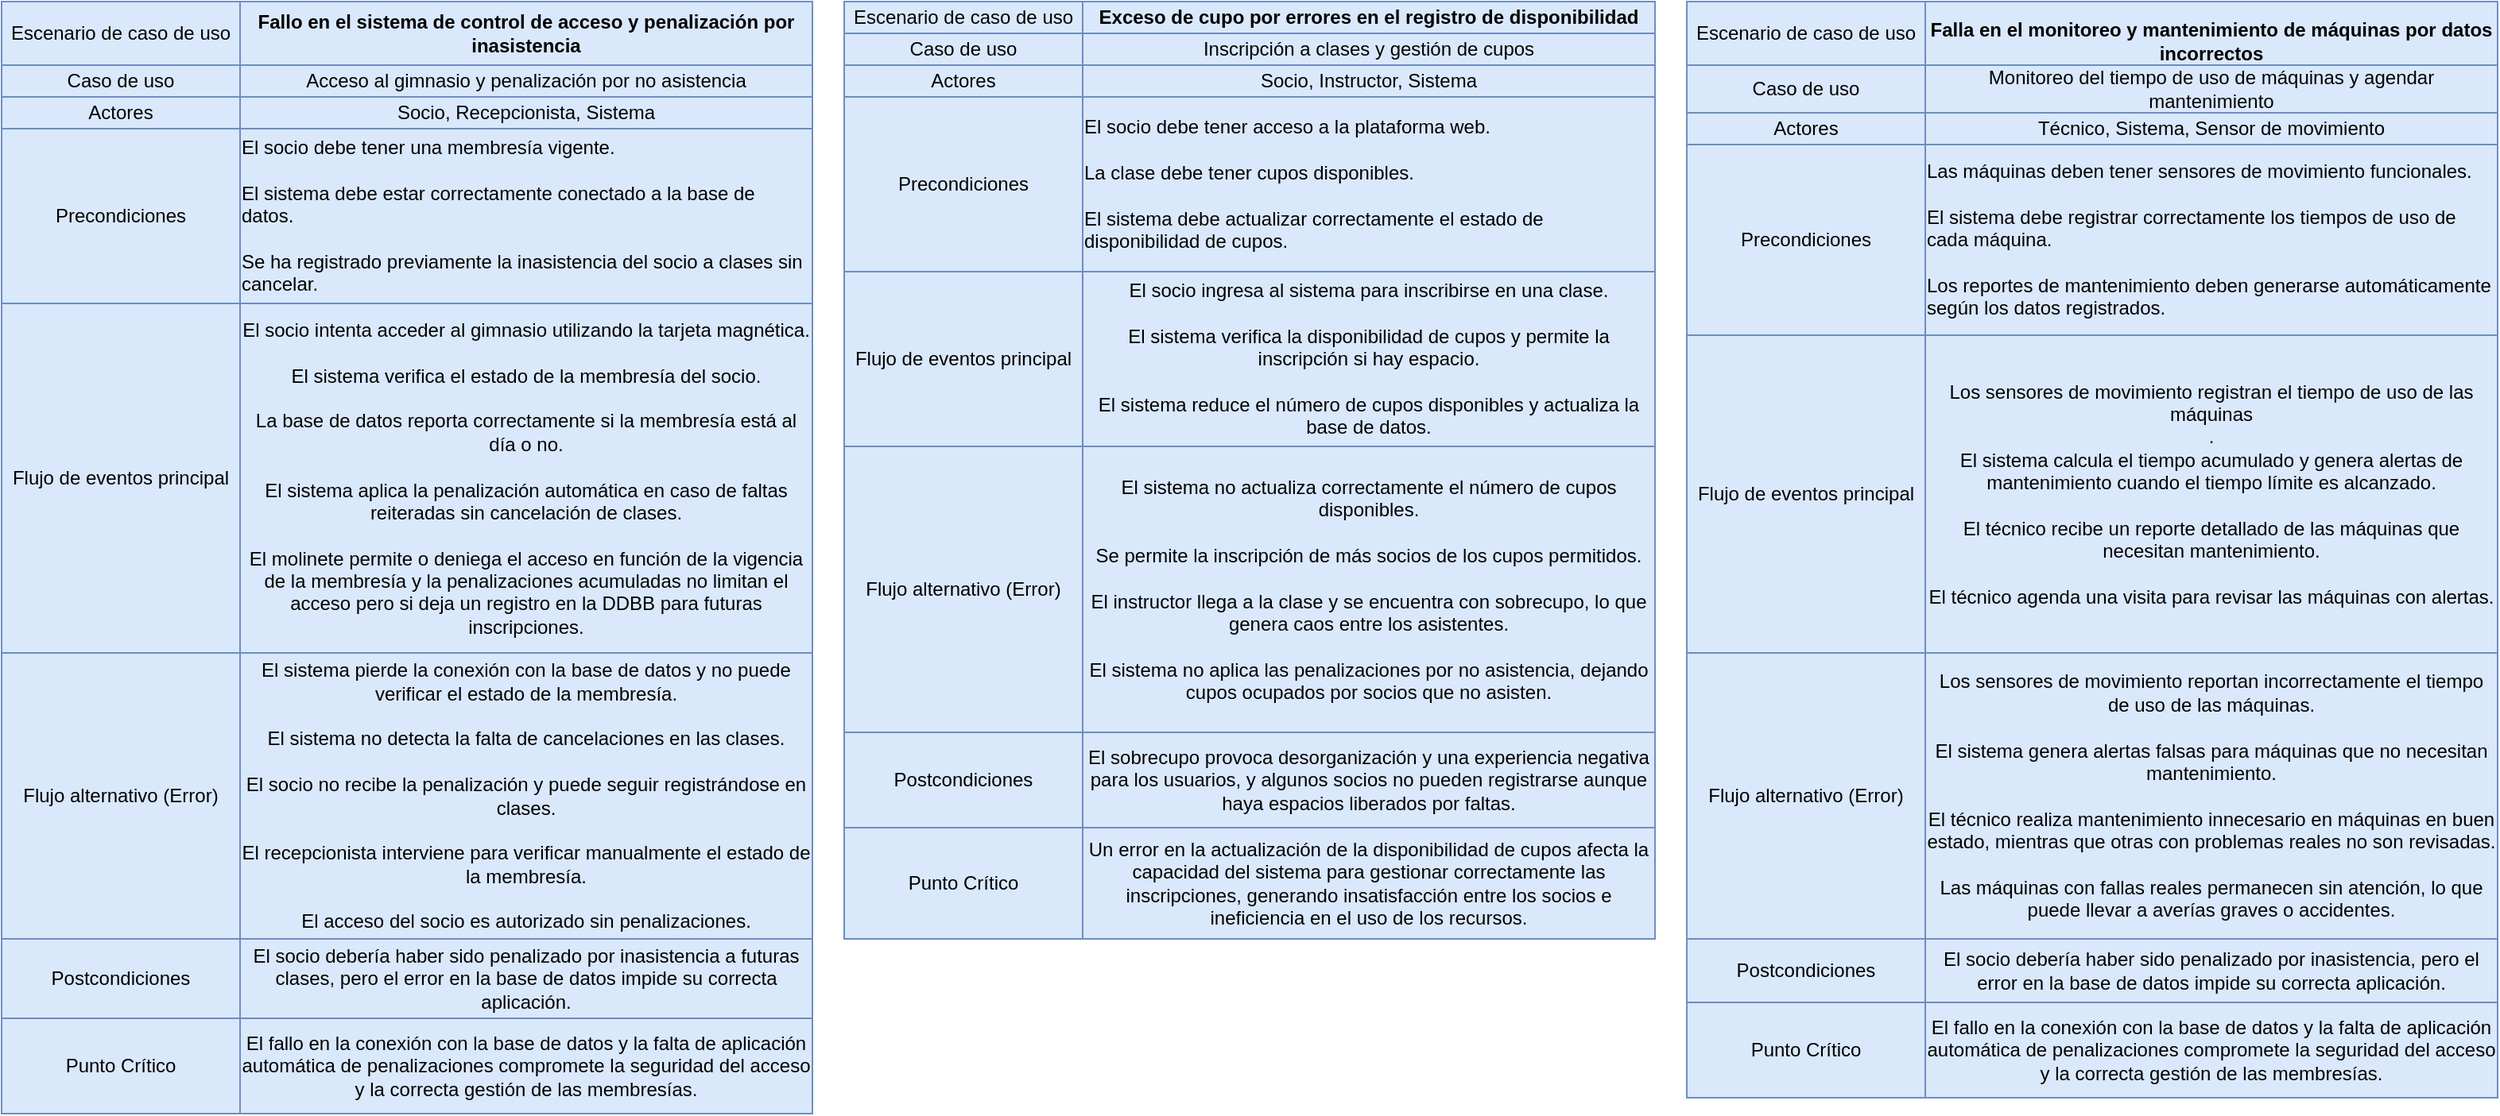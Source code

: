 <mxfile version="24.7.8">
  <diagram name="Página-1" id="MDa6ee4qVsymz267FZ2b">
    <mxGraphModel dx="2620" dy="1055" grid="1" gridSize="10" guides="1" tooltips="1" connect="1" arrows="1" fold="1" page="1" pageScale="1" pageWidth="827" pageHeight="1169" math="0" shadow="0">
      <root>
        <mxCell id="0" />
        <mxCell id="1" parent="0" />
        <mxCell id="-zvzukbL2mYfY_jgGDVD-35" value="Escenario de caso de uso" style="rounded=0;whiteSpace=wrap;html=1;fillColor=#dae8fc;strokeColor=#6c8ebf;" vertex="1" parent="1">
          <mxGeometry x="-810" y="20" width="150" height="40" as="geometry" />
        </mxCell>
        <mxCell id="-zvzukbL2mYfY_jgGDVD-36" value="&lt;b&gt;Fallo en el sistema de control de acceso y penalización por inasistencia&lt;/b&gt;" style="rounded=0;whiteSpace=wrap;html=1;fillColor=#dae8fc;strokeColor=#6c8ebf;" vertex="1" parent="1">
          <mxGeometry x="-660" y="20" width="360" height="40" as="geometry" />
        </mxCell>
        <mxCell id="-zvzukbL2mYfY_jgGDVD-38" value="Actores" style="rounded=0;whiteSpace=wrap;html=1;fillColor=#dae8fc;strokeColor=#6c8ebf;" vertex="1" parent="1">
          <mxGeometry x="-810" y="80" width="150" height="20" as="geometry" />
        </mxCell>
        <mxCell id="-zvzukbL2mYfY_jgGDVD-39" value="&lt;span style=&quot;background-color: initial;&quot;&gt;Socio,&amp;nbsp;&lt;/span&gt;&lt;span style=&quot;background-color: initial;&quot;&gt;Recepcionista,&amp;nbsp;&lt;/span&gt;&lt;span style=&quot;background-color: initial;&quot;&gt;Sistema&lt;/span&gt;" style="rounded=0;whiteSpace=wrap;html=1;fillColor=#dae8fc;strokeColor=#6c8ebf;" vertex="1" parent="1">
          <mxGeometry x="-660" y="80" width="360" height="20" as="geometry" />
        </mxCell>
        <mxCell id="-zvzukbL2mYfY_jgGDVD-40" value="Precondiciones" style="rounded=0;whiteSpace=wrap;html=1;fillColor=#dae8fc;strokeColor=#6c8ebf;" vertex="1" parent="1">
          <mxGeometry x="-810" y="100" width="150" height="110" as="geometry" />
        </mxCell>
        <mxCell id="-zvzukbL2mYfY_jgGDVD-41" value="&lt;div style=&quot;text-align: left;&quot;&gt;&lt;span style=&quot;background-color: initial;&quot;&gt;El socio debe tener una membresía vigente.&lt;/span&gt;&lt;/div&gt;&lt;div style=&quot;text-align: left;&quot;&gt;&lt;span style=&quot;background-color: initial;&quot;&gt;&lt;br&gt;&lt;/span&gt;&lt;/div&gt;&lt;span style=&quot;background-color: initial;&quot;&gt;&lt;div style=&quot;text-align: left;&quot;&gt;&lt;span style=&quot;background-color: initial;&quot;&gt;El sistema debe estar correctamente conectado a la base de datos.&lt;/span&gt;&lt;/div&gt;&lt;div style=&quot;text-align: left;&quot;&gt;&lt;span style=&quot;background-color: initial;&quot;&gt;&lt;br&gt;&lt;/span&gt;&lt;/div&gt;&lt;/span&gt;&lt;span style=&quot;background-color: initial;&quot;&gt;&lt;div style=&quot;text-align: left;&quot;&gt;&lt;span style=&quot;background-color: initial;&quot;&gt;Se ha registrado previamente la inasistencia del socio a clases sin cancelar.&lt;/span&gt;&lt;/div&gt;&lt;/span&gt;" style="rounded=0;whiteSpace=wrap;html=1;fillColor=#dae8fc;strokeColor=#6c8ebf;align=center;" vertex="1" parent="1">
          <mxGeometry x="-660" y="100" width="360" height="110" as="geometry" />
        </mxCell>
        <mxCell id="-zvzukbL2mYfY_jgGDVD-42" value="Flujo de eventos principal" style="rounded=0;whiteSpace=wrap;html=1;fillColor=#dae8fc;strokeColor=#6c8ebf;" vertex="1" parent="1">
          <mxGeometry x="-810" y="210" width="150" height="220" as="geometry" />
        </mxCell>
        <mxCell id="-zvzukbL2mYfY_jgGDVD-43" value="&lt;span style=&quot;background-color: initial;&quot;&gt;El socio intenta acceder al gimnasio utilizando la tarjeta magnética.&lt;/span&gt;&lt;div&gt;&lt;br&gt;&lt;span style=&quot;background-color: initial;&quot;&gt;El sistema verifica el estado de la membresía del socio.&lt;/span&gt;&lt;/div&gt;&lt;div&gt;&lt;br&gt;&lt;span style=&quot;background-color: initial;&quot;&gt;La base de datos reporta correctamente si la membresía está al día o no.&lt;/span&gt;&lt;/div&gt;&lt;div&gt;&lt;br&gt;&lt;span style=&quot;background-color: initial;&quot;&gt;El sistema aplica la penalización automática en caso de faltas reiteradas sin cancelación de clases.&lt;/span&gt;&lt;/div&gt;&lt;div&gt;&lt;br&gt;&lt;span style=&quot;background-color: initial;&quot;&gt;El molinete permite o deniega el acceso en función de la vigencia de la membresía y la penalizaciones acumuladas no limitan el acceso pero si deja un registro en la DDBB para futuras inscripciones.&lt;/span&gt;&lt;br&gt;&lt;/div&gt;" style="rounded=0;whiteSpace=wrap;html=1;fillColor=#dae8fc;strokeColor=#6c8ebf;" vertex="1" parent="1">
          <mxGeometry x="-660" y="210" width="360" height="220" as="geometry" />
        </mxCell>
        <mxCell id="-zvzukbL2mYfY_jgGDVD-52" value="Flujo alternativo (Error)" style="rounded=0;whiteSpace=wrap;html=1;fillColor=#dae8fc;strokeColor=#6c8ebf;" vertex="1" parent="1">
          <mxGeometry x="-810" y="430" width="150" height="180" as="geometry" />
        </mxCell>
        <mxCell id="-zvzukbL2mYfY_jgGDVD-53" value="&lt;span style=&quot;background-color: initial;&quot;&gt;El sistema pierde la conexión con la base de datos y no puede verificar el estado de la membresía.&lt;/span&gt;&lt;div&gt;&lt;br&gt;&lt;span style=&quot;background-color: initial;&quot;&gt;El sistema no detecta la falta de cancelaciones en las clases.&lt;/span&gt;&lt;/div&gt;&lt;div&gt;&lt;br&gt;&lt;span style=&quot;background-color: initial;&quot;&gt;El socio no recibe la penalización y puede seguir registrándose en clases.&lt;/span&gt;&lt;/div&gt;&lt;div&gt;&lt;br&gt;&lt;span style=&quot;background-color: initial;&quot;&gt;El recepcionista interviene para verificar manualmente el estado de la membresía.&lt;/span&gt;&lt;/div&gt;&lt;div&gt;&lt;br&gt;&lt;span style=&quot;background-color: initial;&quot;&gt;El acceso del socio es autorizado sin penalizaciones.&lt;/span&gt;&lt;/div&gt;" style="rounded=0;whiteSpace=wrap;html=1;fillColor=#dae8fc;strokeColor=#6c8ebf;" vertex="1" parent="1">
          <mxGeometry x="-660" y="430" width="360" height="180" as="geometry" />
        </mxCell>
        <mxCell id="-zvzukbL2mYfY_jgGDVD-54" value="Postcondiciones" style="rounded=0;whiteSpace=wrap;html=1;fillColor=#dae8fc;strokeColor=#6c8ebf;" vertex="1" parent="1">
          <mxGeometry x="-810" y="610" width="150" height="50" as="geometry" />
        </mxCell>
        <mxCell id="-zvzukbL2mYfY_jgGDVD-55" value="El socio debería haber sido penalizado por inasistencia a futuras clases, pero el error en la base de datos impide su correcta aplicación." style="rounded=0;whiteSpace=wrap;html=1;fillColor=#dae8fc;strokeColor=#6c8ebf;" vertex="1" parent="1">
          <mxGeometry x="-660" y="610" width="360" height="50" as="geometry" />
        </mxCell>
        <mxCell id="-zvzukbL2mYfY_jgGDVD-56" value="Punto Crítico" style="rounded=0;whiteSpace=wrap;html=1;fillColor=#dae8fc;strokeColor=#6c8ebf;" vertex="1" parent="1">
          <mxGeometry x="-810" y="660" width="150" height="60" as="geometry" />
        </mxCell>
        <mxCell id="-zvzukbL2mYfY_jgGDVD-57" value="El fallo en la conexión con la base de datos y la falta de aplicación automática de penalizaciones compromete la seguridad del acceso y la correcta gestión de las membresías." style="rounded=0;whiteSpace=wrap;html=1;fillColor=#dae8fc;strokeColor=#6c8ebf;" vertex="1" parent="1">
          <mxGeometry x="-660" y="660" width="360" height="60" as="geometry" />
        </mxCell>
        <mxCell id="-zvzukbL2mYfY_jgGDVD-94" value="Escenario de caso de uso" style="rounded=0;whiteSpace=wrap;html=1;fillColor=#dae8fc;strokeColor=#6c8ebf;" vertex="1" parent="1">
          <mxGeometry x="-280" y="20" width="150" height="20" as="geometry" />
        </mxCell>
        <mxCell id="-zvzukbL2mYfY_jgGDVD-95" value="&lt;b&gt; Exceso de cupo por errores en el registro de disponibilidad&lt;/b&gt;" style="rounded=0;whiteSpace=wrap;html=1;fillColor=#dae8fc;strokeColor=#6c8ebf;" vertex="1" parent="1">
          <mxGeometry x="-130" y="20" width="360" height="20" as="geometry" />
        </mxCell>
        <mxCell id="-zvzukbL2mYfY_jgGDVD-96" value="Actores" style="rounded=0;whiteSpace=wrap;html=1;fillColor=#dae8fc;strokeColor=#6c8ebf;" vertex="1" parent="1">
          <mxGeometry x="-280" y="60" width="150" height="20" as="geometry" />
        </mxCell>
        <mxCell id="-zvzukbL2mYfY_jgGDVD-97" value="&lt;span style=&quot;background-color: initial;&quot;&gt;Socio, Instructor&lt;/span&gt;&lt;span style=&quot;background-color: initial;&quot;&gt;,&amp;nbsp;&lt;/span&gt;&lt;span style=&quot;background-color: initial;&quot;&gt;Sistema&lt;/span&gt;" style="rounded=0;whiteSpace=wrap;html=1;fillColor=#dae8fc;strokeColor=#6c8ebf;" vertex="1" parent="1">
          <mxGeometry x="-130" y="60" width="360" height="20" as="geometry" />
        </mxCell>
        <mxCell id="-zvzukbL2mYfY_jgGDVD-98" value="Precondiciones" style="rounded=0;whiteSpace=wrap;html=1;fillColor=#dae8fc;strokeColor=#6c8ebf;" vertex="1" parent="1">
          <mxGeometry x="-280" y="80" width="150" height="110" as="geometry" />
        </mxCell>
        <mxCell id="-zvzukbL2mYfY_jgGDVD-99" value="&lt;div style=&quot;text-align: left;&quot;&gt;&lt;span style=&quot;background-color: initial;&quot;&gt;El socio debe tener acceso a la plataforma web.&lt;/span&gt;&lt;/div&gt;&lt;div style=&quot;text-align: left;&quot;&gt;&lt;br&gt;&lt;span style=&quot;background-color: initial;&quot;&gt;La clase debe tener cupos disponibles.&lt;/span&gt;&lt;/div&gt;&lt;div style=&quot;text-align: left;&quot;&gt;&lt;br&gt;&lt;span style=&quot;background-color: initial;&quot;&gt;El sistema debe actualizar correctamente el estado de disponibilidad de cupos.&lt;/span&gt;&lt;br&gt;&lt;/div&gt;" style="rounded=0;whiteSpace=wrap;html=1;fillColor=#dae8fc;strokeColor=#6c8ebf;align=center;" vertex="1" parent="1">
          <mxGeometry x="-130" y="80" width="360" height="110" as="geometry" />
        </mxCell>
        <mxCell id="-zvzukbL2mYfY_jgGDVD-100" value="Flujo de eventos principal" style="rounded=0;whiteSpace=wrap;html=1;fillColor=#dae8fc;strokeColor=#6c8ebf;" vertex="1" parent="1">
          <mxGeometry x="-280" y="190" width="150" height="110" as="geometry" />
        </mxCell>
        <mxCell id="-zvzukbL2mYfY_jgGDVD-101" value="&lt;span style=&quot;background-color: initial;&quot;&gt;El socio ingresa al sistema para inscribirse en una clase.&lt;/span&gt;&lt;div&gt;&lt;br&gt;&lt;span style=&quot;background-color: initial;&quot;&gt;El sistema verifica la disponibilidad de cupos y permite la inscripción si hay espacio.&lt;/span&gt;&lt;/div&gt;&lt;div&gt;&lt;br&gt;&lt;span style=&quot;background-color: initial;&quot;&gt;El sistema reduce el número de cupos disponibles y actualiza la base de datos.&lt;/span&gt;&lt;br&gt;&lt;/div&gt;" style="rounded=0;whiteSpace=wrap;html=1;fillColor=#dae8fc;strokeColor=#6c8ebf;" vertex="1" parent="1">
          <mxGeometry x="-130" y="190" width="360" height="110" as="geometry" />
        </mxCell>
        <mxCell id="-zvzukbL2mYfY_jgGDVD-102" value="Flujo alternativo (Error)" style="rounded=0;whiteSpace=wrap;html=1;fillColor=#dae8fc;strokeColor=#6c8ebf;" vertex="1" parent="1">
          <mxGeometry x="-280" y="300" width="150" height="180" as="geometry" />
        </mxCell>
        <mxCell id="-zvzukbL2mYfY_jgGDVD-103" value="&lt;span style=&quot;background-color: initial;&quot;&gt;El sistema no actualiza correctamente el número de cupos disponibles.&lt;/span&gt;&lt;div&gt;&lt;br&gt;&lt;span style=&quot;background-color: initial;&quot;&gt;Se permite la inscripción de más socios de los cupos permitidos.&lt;/span&gt;&lt;/div&gt;&lt;div&gt;&lt;br&gt;&lt;span style=&quot;background-color: initial;&quot;&gt;El instructor llega a la clase y se encuentra con sobrecupo, lo que genera caos entre los asistentes.&lt;/span&gt;&lt;/div&gt;&lt;div&gt;&lt;br&gt;&lt;span style=&quot;background-color: initial;&quot;&gt;El sistema no aplica las penalizaciones por no asistencia, dejando cupos ocupados por socios que no asisten.&lt;/span&gt;&lt;br&gt;&lt;/div&gt;" style="rounded=0;whiteSpace=wrap;html=1;fillColor=#dae8fc;strokeColor=#6c8ebf;" vertex="1" parent="1">
          <mxGeometry x="-130" y="300" width="360" height="180" as="geometry" />
        </mxCell>
        <mxCell id="-zvzukbL2mYfY_jgGDVD-104" value="Postcondiciones" style="rounded=0;whiteSpace=wrap;html=1;fillColor=#dae8fc;strokeColor=#6c8ebf;" vertex="1" parent="1">
          <mxGeometry x="-280" y="480" width="150" height="60" as="geometry" />
        </mxCell>
        <mxCell id="-zvzukbL2mYfY_jgGDVD-105" value="El sobrecupo provoca desorganización y una experiencia negativa para los usuarios, y algunos socios no pueden registrarse aunque haya espacios liberados por faltas." style="rounded=0;whiteSpace=wrap;html=1;fillColor=#dae8fc;strokeColor=#6c8ebf;" vertex="1" parent="1">
          <mxGeometry x="-130" y="480" width="360" height="60" as="geometry" />
        </mxCell>
        <mxCell id="-zvzukbL2mYfY_jgGDVD-106" value="Punto Crítico" style="rounded=0;whiteSpace=wrap;html=1;fillColor=#dae8fc;strokeColor=#6c8ebf;" vertex="1" parent="1">
          <mxGeometry x="-280" y="540" width="150" height="70" as="geometry" />
        </mxCell>
        <mxCell id="-zvzukbL2mYfY_jgGDVD-107" value="Un error en la actualización de la disponibilidad de cupos afecta la capacidad del sistema para gestionar correctamente las inscripciones, generando insatisfacción entre los socios e ineficiencia en el uso de los recursos." style="rounded=0;whiteSpace=wrap;html=1;fillColor=#dae8fc;strokeColor=#6c8ebf;" vertex="1" parent="1">
          <mxGeometry x="-130" y="540" width="360" height="70" as="geometry" />
        </mxCell>
        <mxCell id="-zvzukbL2mYfY_jgGDVD-122" value="Escenario de caso de uso" style="rounded=0;whiteSpace=wrap;html=1;fillColor=#dae8fc;strokeColor=#6c8ebf;" vertex="1" parent="1">
          <mxGeometry x="250" y="20" width="150" height="40" as="geometry" />
        </mxCell>
        <mxCell id="-zvzukbL2mYfY_jgGDVD-123" value="&lt;b style=&quot;background-color: initial;&quot;&gt;Falla en el monitoreo y mantenimiento de máquinas por datos incorrectos&lt;/b&gt;" style="rounded=0;whiteSpace=wrap;html=1;fillColor=#dae8fc;strokeColor=#6c8ebf;" vertex="1" parent="1">
          <mxGeometry x="400" y="20" width="360" height="50" as="geometry" />
        </mxCell>
        <mxCell id="-zvzukbL2mYfY_jgGDVD-124" value="Actores" style="rounded=0;whiteSpace=wrap;html=1;fillColor=#dae8fc;strokeColor=#6c8ebf;" vertex="1" parent="1">
          <mxGeometry x="250" y="90" width="150" height="20" as="geometry" />
        </mxCell>
        <mxCell id="-zvzukbL2mYfY_jgGDVD-125" value="&lt;span style=&quot;background-color: initial;&quot;&gt;Técnico,&amp;nbsp;&lt;/span&gt;&lt;span style=&quot;background-color: initial;&quot;&gt;Sistema,&amp;nbsp;&lt;/span&gt;&lt;span style=&quot;background-color: initial;&quot;&gt;Sensor de movimiento&lt;/span&gt;" style="rounded=0;whiteSpace=wrap;html=1;fillColor=#dae8fc;strokeColor=#6c8ebf;" vertex="1" parent="1">
          <mxGeometry x="400" y="90" width="360" height="20" as="geometry" />
        </mxCell>
        <mxCell id="-zvzukbL2mYfY_jgGDVD-126" value="Precondiciones" style="rounded=0;whiteSpace=wrap;html=1;fillColor=#dae8fc;strokeColor=#6c8ebf;" vertex="1" parent="1">
          <mxGeometry x="250" y="110" width="150" height="120" as="geometry" />
        </mxCell>
        <mxCell id="-zvzukbL2mYfY_jgGDVD-127" value="&lt;div style=&quot;text-align: left;&quot;&gt;&lt;span style=&quot;background-color: initial;&quot;&gt;Las máquinas deben tener sensores de movimiento funcionales.&lt;/span&gt;&lt;/div&gt;&lt;div style=&quot;text-align: left;&quot;&gt;&lt;br&gt;&lt;span style=&quot;background-color: initial;&quot;&gt;El sistema debe registrar correctamente los tiempos de uso de cada máquina.&lt;/span&gt;&lt;/div&gt;&lt;div style=&quot;text-align: left;&quot;&gt;&lt;br&gt;&lt;span style=&quot;background-color: initial;&quot;&gt;Los reportes de mantenimiento deben generarse automáticamente según los datos registrados.&lt;/span&gt;&lt;br&gt;&lt;/div&gt;" style="rounded=0;whiteSpace=wrap;html=1;fillColor=#dae8fc;strokeColor=#6c8ebf;align=center;" vertex="1" parent="1">
          <mxGeometry x="400" y="110" width="360" height="120" as="geometry" />
        </mxCell>
        <mxCell id="-zvzukbL2mYfY_jgGDVD-128" value="Flujo de eventos principal" style="rounded=0;whiteSpace=wrap;html=1;fillColor=#dae8fc;strokeColor=#6c8ebf;" vertex="1" parent="1">
          <mxGeometry x="250" y="230" width="150" height="200" as="geometry" />
        </mxCell>
        <mxCell id="-zvzukbL2mYfY_jgGDVD-129" value="&lt;span style=&quot;background-color: initial;&quot;&gt;Los sensores de movimiento registran el tiempo de uso de las máquinas&lt;/span&gt;&lt;div&gt;&lt;span style=&quot;background-color: initial;&quot;&gt;.&lt;/span&gt;&lt;br&gt;&lt;span style=&quot;background-color: initial;&quot;&gt;El sistema calcula el tiempo acumulado y genera alertas de mantenimiento cuando el tiempo límite es alcanzado.&lt;/span&gt;&lt;/div&gt;&lt;div&gt;&lt;br&gt;&lt;span style=&quot;background-color: initial;&quot;&gt;El técnico recibe un reporte detallado de las máquinas que necesitan mantenimiento.&lt;/span&gt;&lt;/div&gt;&lt;div&gt;&lt;br&gt;&lt;span style=&quot;background-color: initial;&quot;&gt;El técnico agenda una visita para revisar las máquinas con alertas.&lt;/span&gt;&lt;br&gt;&lt;/div&gt;" style="rounded=0;whiteSpace=wrap;html=1;fillColor=#dae8fc;strokeColor=#6c8ebf;" vertex="1" parent="1">
          <mxGeometry x="400" y="230" width="360" height="200" as="geometry" />
        </mxCell>
        <mxCell id="-zvzukbL2mYfY_jgGDVD-130" value="Flujo alternativo (Error)" style="rounded=0;whiteSpace=wrap;html=1;fillColor=#dae8fc;strokeColor=#6c8ebf;" vertex="1" parent="1">
          <mxGeometry x="250" y="430" width="150" height="180" as="geometry" />
        </mxCell>
        <mxCell id="-zvzukbL2mYfY_jgGDVD-131" value="&lt;span style=&quot;background-color: initial;&quot;&gt;Los sensores de movimiento reportan incorrectamente el tiempo de uso de las máquinas.&lt;/span&gt;&lt;div&gt;&lt;span style=&quot;background-color: initial;&quot;&gt;&lt;br&gt;&lt;/span&gt;&lt;/div&gt;&lt;div&gt;&lt;span style=&quot;background-color: initial;&quot;&gt;El sistema genera alertas falsas para máquinas que no necesitan mantenimiento.&lt;/span&gt;&lt;/div&gt;&lt;div&gt;&lt;br&gt;&lt;span style=&quot;background-color: initial;&quot;&gt;El técnico realiza mantenimiento innecesario en máquinas en buen estado, mientras que otras con problemas reales no son revisadas.&lt;/span&gt;&lt;/div&gt;&lt;div&gt;&lt;br&gt;&lt;span style=&quot;background-color: initial;&quot;&gt;Las máquinas con fallas reales permanecen sin atención, lo que puede llevar a averías graves o accidentes.&lt;/span&gt;&lt;br&gt;&lt;/div&gt;" style="rounded=0;whiteSpace=wrap;html=1;fillColor=#dae8fc;strokeColor=#6c8ebf;" vertex="1" parent="1">
          <mxGeometry x="400" y="430" width="360" height="180" as="geometry" />
        </mxCell>
        <mxCell id="-zvzukbL2mYfY_jgGDVD-132" value="Postcondiciones" style="rounded=0;whiteSpace=wrap;html=1;fillColor=#dae8fc;strokeColor=#6c8ebf;" vertex="1" parent="1">
          <mxGeometry x="250" y="610" width="150" height="40" as="geometry" />
        </mxCell>
        <mxCell id="-zvzukbL2mYfY_jgGDVD-133" value="El socio debería haber sido penalizado por inasistencia, pero el error en la base de datos impide su correcta aplicación." style="rounded=0;whiteSpace=wrap;html=1;fillColor=#dae8fc;strokeColor=#6c8ebf;" vertex="1" parent="1">
          <mxGeometry x="400" y="610" width="360" height="40" as="geometry" />
        </mxCell>
        <mxCell id="-zvzukbL2mYfY_jgGDVD-134" value="Punto Crítico" style="rounded=0;whiteSpace=wrap;html=1;fillColor=#dae8fc;strokeColor=#6c8ebf;" vertex="1" parent="1">
          <mxGeometry x="250" y="650" width="150" height="60" as="geometry" />
        </mxCell>
        <mxCell id="-zvzukbL2mYfY_jgGDVD-135" value="El fallo en la conexión con la base de datos y la falta de aplicación automática de penalizaciones compromete la seguridad del acceso y la correcta gestión de las membresías." style="rounded=0;whiteSpace=wrap;html=1;fillColor=#dae8fc;strokeColor=#6c8ebf;" vertex="1" parent="1">
          <mxGeometry x="400" y="650" width="360" height="60" as="geometry" />
        </mxCell>
        <mxCell id="-zvzukbL2mYfY_jgGDVD-136" value="&lt;span style=&quot;background-color: initial;&quot;&gt;Acceso al gimnasio y penalización por no asistencia&lt;/span&gt;" style="rounded=0;whiteSpace=wrap;html=1;fillColor=#dae8fc;strokeColor=#6c8ebf;" vertex="1" parent="1">
          <mxGeometry x="-660" y="60" width="360" height="20" as="geometry" />
        </mxCell>
        <mxCell id="-zvzukbL2mYfY_jgGDVD-138" value=" Inscripción a clases y gestión de cupos" style="rounded=0;whiteSpace=wrap;html=1;fillColor=#dae8fc;strokeColor=#6c8ebf;" vertex="1" parent="1">
          <mxGeometry x="-130" y="40" width="360" height="20" as="geometry" />
        </mxCell>
        <mxCell id="-zvzukbL2mYfY_jgGDVD-139" value="Caso de uso" style="rounded=0;whiteSpace=wrap;html=1;fillColor=#dae8fc;strokeColor=#6c8ebf;" vertex="1" parent="1">
          <mxGeometry x="250" y="60" width="150" height="30" as="geometry" />
        </mxCell>
        <mxCell id="-zvzukbL2mYfY_jgGDVD-140" value="Monitoreo del tiempo de uso de máquinas y agendar mantenimiento" style="rounded=0;whiteSpace=wrap;html=1;fillColor=#dae8fc;strokeColor=#6c8ebf;" vertex="1" parent="1">
          <mxGeometry x="400" y="60" width="360" height="30" as="geometry" />
        </mxCell>
        <mxCell id="-zvzukbL2mYfY_jgGDVD-141" value="Caso de uso" style="rounded=0;whiteSpace=wrap;html=1;fillColor=#dae8fc;strokeColor=#6c8ebf;" vertex="1" parent="1">
          <mxGeometry x="-280" y="40" width="150" height="20" as="geometry" />
        </mxCell>
        <mxCell id="-zvzukbL2mYfY_jgGDVD-142" value="Caso de uso" style="rounded=0;whiteSpace=wrap;html=1;fillColor=#dae8fc;strokeColor=#6c8ebf;" vertex="1" parent="1">
          <mxGeometry x="-810" y="60" width="150" height="20" as="geometry" />
        </mxCell>
      </root>
    </mxGraphModel>
  </diagram>
</mxfile>
